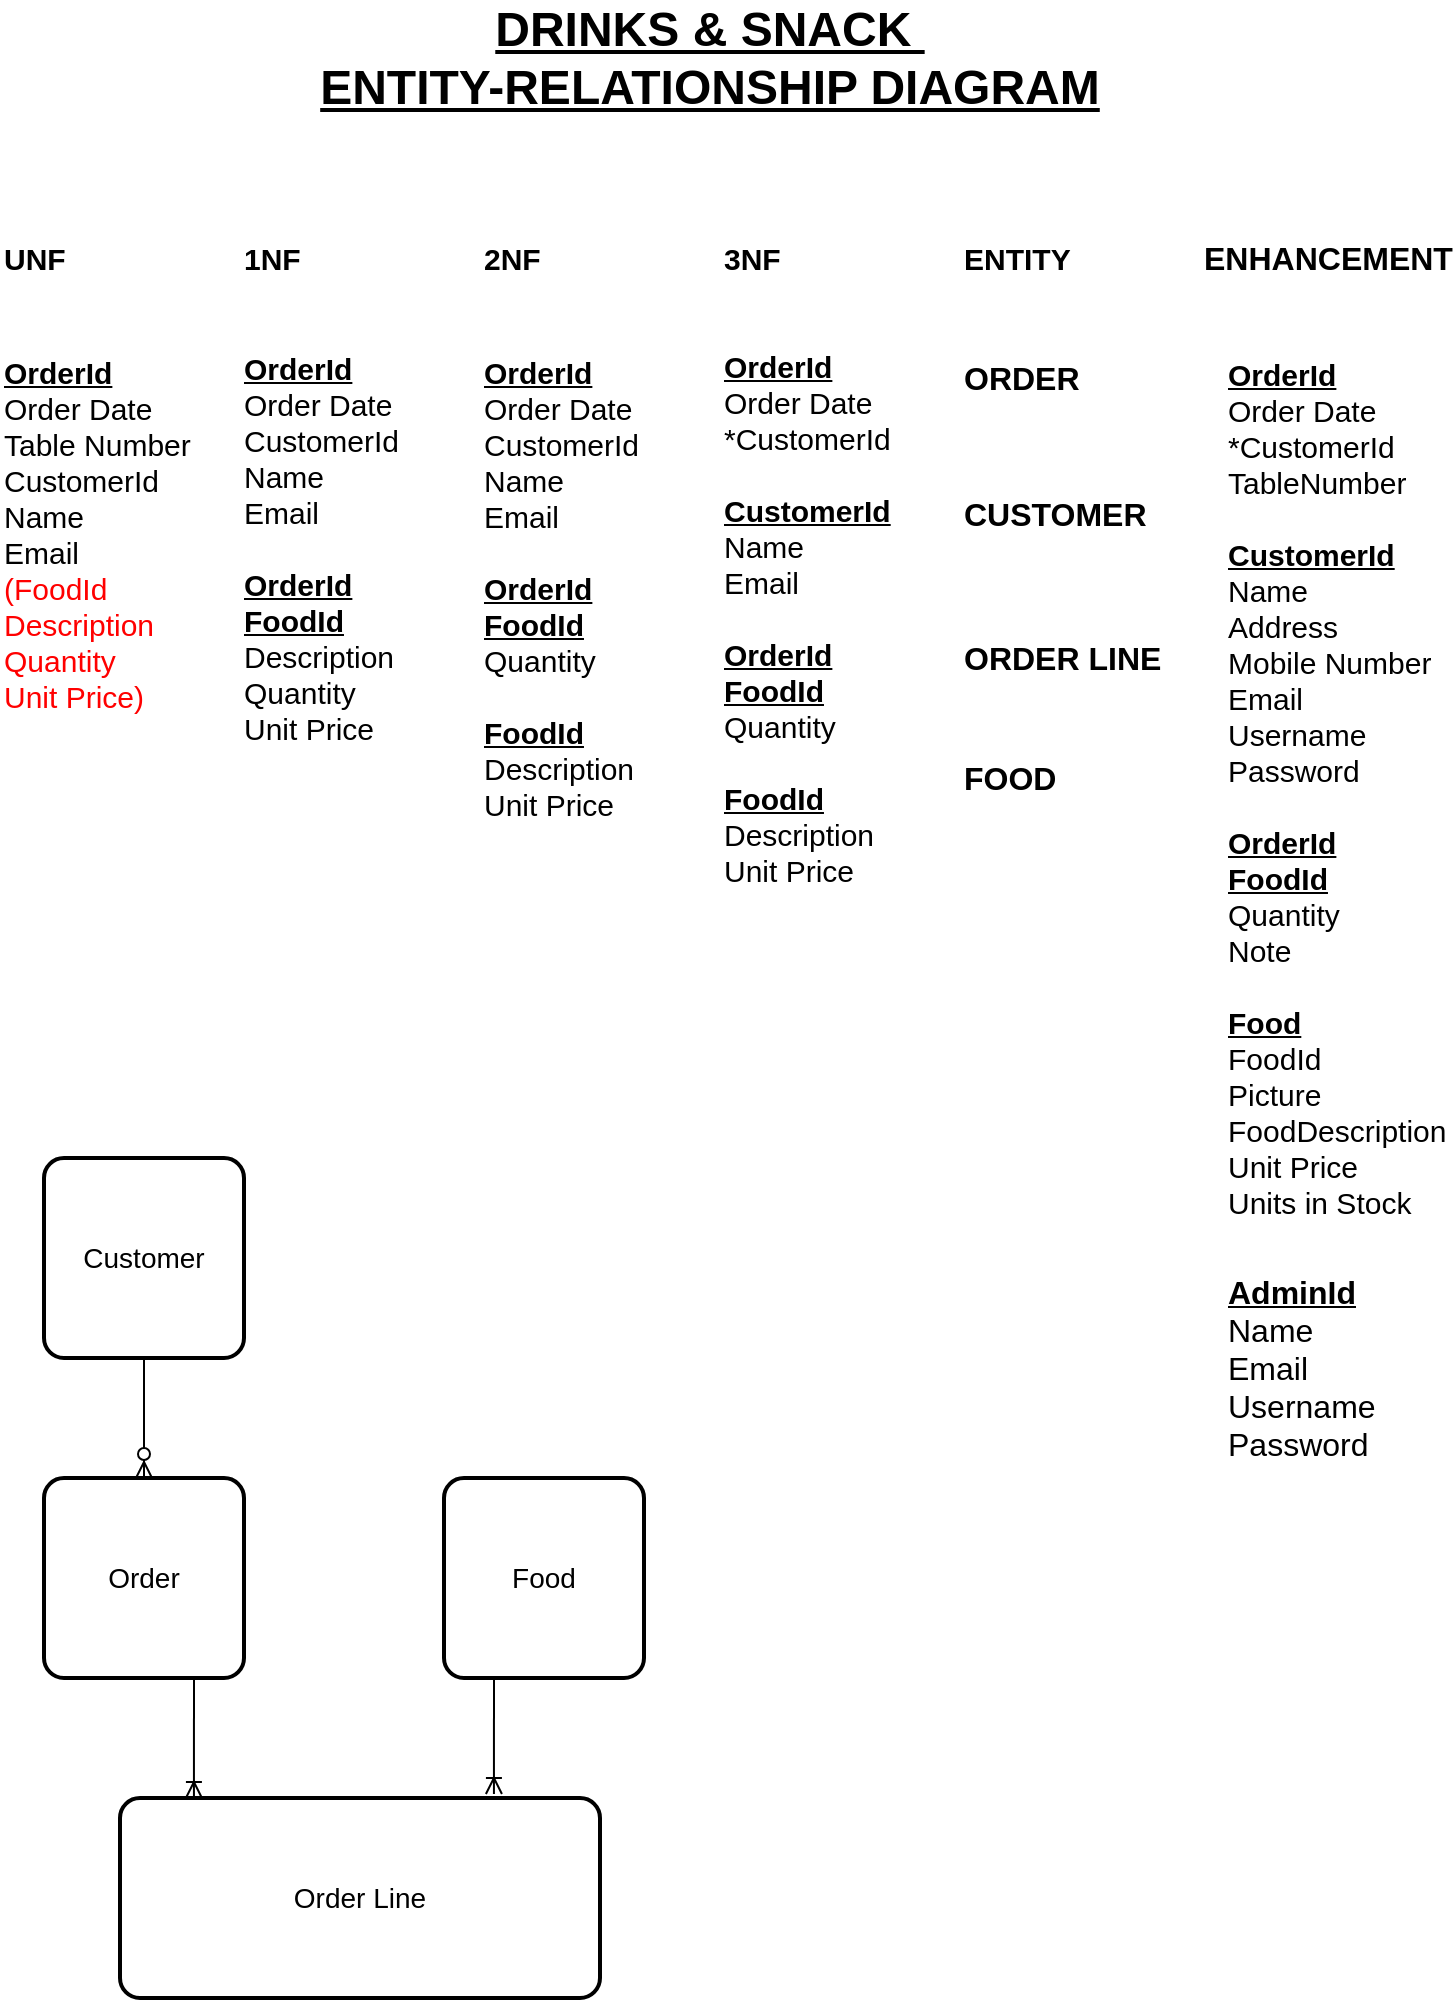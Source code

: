 <mxfile version="11.1.4" type="device"><diagram id="rZ6ef20fPeAuUFp2BuCy" name="Page-1"><mxGraphModel dx="1086" dy="829" grid="1" gridSize="10" guides="1" tooltips="1" connect="1" arrows="1" fold="1" page="1" pageScale="1" pageWidth="827" pageHeight="1169" math="0" shadow="0"><root><mxCell id="0"/><mxCell id="1" parent="0"/><mxCell id="N9IeAM7zRki7RgaIokGT-1" value="&lt;b&gt;&lt;font style=&quot;font-size: 24px&quot;&gt;&lt;u&gt;DRINKS &amp;amp; SNACK&amp;nbsp;&lt;br&gt;ENTITY-RELATIONSHIP DIAGRAM&lt;/u&gt;&lt;br&gt;&lt;/font&gt;&lt;/b&gt;" style="text;html=1;strokeColor=none;fillColor=none;align=center;verticalAlign=middle;whiteSpace=wrap;rounded=0;" parent="1" vertex="1"><mxGeometry x="208" y="40" width="410" height="20" as="geometry"/></mxCell><mxCell id="N9IeAM7zRki7RgaIokGT-2" value="&lt;font style=&quot;font-size: 15px;&quot;&gt;&lt;span style=&quot;font-size: 15px;&quot;&gt;UNF&lt;/span&gt;&lt;/font&gt;" style="text;html=1;strokeColor=none;fillColor=none;align=left;verticalAlign=middle;whiteSpace=wrap;rounded=0;fontSize=15;fontStyle=1" parent="1" vertex="1"><mxGeometry x="58" y="140" width="40" height="20" as="geometry"/></mxCell><mxCell id="N9IeAM7zRki7RgaIokGT-3" value="1NF" style="text;html=1;strokeColor=none;fillColor=none;align=left;verticalAlign=middle;whiteSpace=wrap;rounded=0;fontSize=15;fontStyle=1" parent="1" vertex="1"><mxGeometry x="178" y="140" width="40" height="20" as="geometry"/></mxCell><mxCell id="N9IeAM7zRki7RgaIokGT-4" value="2NF" style="text;html=1;strokeColor=none;fillColor=none;align=left;verticalAlign=middle;whiteSpace=wrap;rounded=0;fontSize=15;fontStyle=1" parent="1" vertex="1"><mxGeometry x="298" y="140" width="40" height="20" as="geometry"/></mxCell><mxCell id="N9IeAM7zRki7RgaIokGT-5" value="3NF" style="text;html=1;strokeColor=none;fillColor=none;align=left;verticalAlign=middle;whiteSpace=wrap;rounded=0;fontSize=15;fontStyle=1" parent="1" vertex="1"><mxGeometry x="418" y="140" width="40" height="20" as="geometry"/></mxCell><mxCell id="N9IeAM7zRki7RgaIokGT-6" value="ENTITY" style="text;html=1;strokeColor=none;fillColor=none;align=left;verticalAlign=middle;whiteSpace=wrap;rounded=0;fontSize=15;fontStyle=1" parent="1" vertex="1"><mxGeometry x="538" y="140" width="40" height="20" as="geometry"/></mxCell><mxCell id="N9IeAM7zRki7RgaIokGT-7" value="&lt;b&gt;&lt;u&gt;OrderId&lt;/u&gt;&lt;/b&gt;&lt;br&gt;Order Date&lt;br&gt;Table Number&lt;br&gt;CustomerId&lt;br&gt;Name&lt;br&gt;Email&lt;br&gt;&lt;font color=&quot;#ff0000&quot;&gt;(FoodId&lt;br&gt;Description&lt;br&gt;Quantity&lt;br&gt;Unit Price)&lt;/font&gt;" style="text;html=1;strokeColor=none;fillColor=none;align=left;verticalAlign=middle;whiteSpace=wrap;rounded=0;fontSize=15;" parent="1" vertex="1"><mxGeometry x="58" y="190" width="100" height="195" as="geometry"/></mxCell><mxCell id="N9IeAM7zRki7RgaIokGT-9" value="&lt;b&gt;&lt;u&gt;OrderId&lt;/u&gt;&lt;/b&gt;&lt;br&gt;Order Date&lt;br&gt;CustomerId&lt;br&gt;Name&lt;br&gt;Email&lt;br&gt;&lt;br&gt;&lt;b&gt;&lt;u&gt;OrderId&lt;br&gt;FoodId&lt;/u&gt;&lt;/b&gt;&lt;br&gt;Description&lt;br&gt;Quantity&lt;br&gt;Unit Price" style="text;html=1;strokeColor=none;fillColor=none;align=left;verticalAlign=middle;whiteSpace=wrap;rounded=0;fontSize=15;" parent="1" vertex="1"><mxGeometry x="178" y="200" width="120" height="190" as="geometry"/></mxCell><mxCell id="N9IeAM7zRki7RgaIokGT-10" value="&lt;b&gt;&lt;u&gt;OrderId&lt;/u&gt;&lt;/b&gt;&lt;br&gt;Order Date&lt;br&gt;CustomerId&lt;br&gt;Name&lt;br&gt;Email&lt;br&gt;&lt;br&gt;&lt;b&gt;&lt;u&gt;OrderId&lt;br&gt;FoodId&lt;/u&gt;&lt;/b&gt;&lt;br&gt;Quantity&lt;br&gt;&lt;br&gt;&lt;b&gt;&lt;u&gt;FoodId&lt;/u&gt;&lt;/b&gt;&lt;br&gt;Description&lt;br&gt;Unit Price" style="text;html=1;strokeColor=none;fillColor=none;align=left;verticalAlign=middle;whiteSpace=wrap;rounded=0;fontSize=15;" parent="1" vertex="1"><mxGeometry x="298" y="200" width="90" height="230" as="geometry"/></mxCell><mxCell id="N9IeAM7zRki7RgaIokGT-11" value="&lt;b&gt;&lt;u&gt;OrderId&lt;/u&gt;&lt;/b&gt;&lt;br&gt;Order Date&lt;br&gt;*CustomerId&lt;br&gt;&lt;br&gt;&lt;b&gt;&lt;u&gt;CustomerId&lt;/u&gt;&lt;/b&gt;&lt;br&gt;Name&lt;br&gt;Email&lt;br&gt;&lt;br&gt;&lt;b&gt;&lt;u&gt;OrderId&lt;br&gt;FoodId&lt;/u&gt;&lt;/b&gt;&lt;br&gt;Quantity&lt;br&gt;&lt;br&gt;&lt;b&gt;&lt;u&gt;FoodId&lt;/u&gt;&lt;/b&gt;&lt;br&gt;Description&lt;br&gt;Unit Price" style="text;html=1;strokeColor=none;fillColor=none;align=left;verticalAlign=middle;whiteSpace=wrap;rounded=0;fontSize=15;" parent="1" vertex="1"><mxGeometry x="418" y="200" width="90" height="260" as="geometry"/></mxCell><mxCell id="N9IeAM7zRki7RgaIokGT-12" value="ORDER" style="text;html=1;strokeColor=none;fillColor=none;align=left;verticalAlign=middle;whiteSpace=wrap;rounded=0;fontSize=16;fontStyle=1" parent="1" vertex="1"><mxGeometry x="538" y="200" width="40" height="20" as="geometry"/></mxCell><mxCell id="N9IeAM7zRki7RgaIokGT-13" value="CUSTOMER" style="text;html=1;strokeColor=none;fillColor=none;align=left;verticalAlign=middle;whiteSpace=wrap;rounded=0;fontSize=16;fontStyle=1" parent="1" vertex="1"><mxGeometry x="538" y="268" width="40" height="20" as="geometry"/></mxCell><mxCell id="N9IeAM7zRki7RgaIokGT-14" value="ORDER LINE" style="text;html=1;strokeColor=none;fillColor=none;align=left;verticalAlign=middle;whiteSpace=wrap;rounded=0;fontSize=16;fontStyle=1" parent="1" vertex="1"><mxGeometry x="538" y="340" width="110" height="20" as="geometry"/></mxCell><mxCell id="N9IeAM7zRki7RgaIokGT-15" value="FOOD" style="text;html=1;strokeColor=none;fillColor=none;align=left;verticalAlign=middle;whiteSpace=wrap;rounded=0;fontSize=16;fontStyle=1" parent="1" vertex="1"><mxGeometry x="538" y="400" width="40" height="20" as="geometry"/></mxCell><mxCell id="N9IeAM7zRki7RgaIokGT-18" value="&lt;b&gt;ENHANCEMENT&lt;/b&gt;" style="text;html=1;strokeColor=none;fillColor=none;align=left;verticalAlign=middle;whiteSpace=wrap;rounded=0;fontSize=16;" parent="1" vertex="1"><mxGeometry x="658" y="140" width="40" height="20" as="geometry"/></mxCell><mxCell id="N9IeAM7zRki7RgaIokGT-19" value="&lt;b&gt;&lt;u&gt;OrderId&lt;/u&gt;&lt;/b&gt;&lt;br&gt;Order Date&lt;br&gt;*CustomerId&lt;br&gt;TableNumber&lt;br&gt;&lt;br&gt;&lt;b&gt;&lt;u&gt;CustomerId&lt;/u&gt;&lt;/b&gt;&lt;br&gt;Name&lt;br&gt;Address&lt;br&gt;Mobile Number&lt;br&gt;Email&lt;br&gt;Username&lt;br&gt;Password&lt;br&gt;&lt;br&gt;&lt;b&gt;&lt;u&gt;OrderId&lt;br&gt;FoodId&lt;/u&gt;&lt;/b&gt;&lt;br&gt;Quantity&lt;br&gt;Note&lt;br&gt;&lt;br&gt;&lt;b&gt;&lt;u&gt;Food&lt;/u&gt;&lt;/b&gt;&lt;br&gt;FoodId&lt;br&gt;Picture&lt;br&gt;FoodDescription&lt;br&gt;Unit Price&lt;br&gt;Units in Stock" style="text;html=1;strokeColor=none;fillColor=none;align=left;verticalAlign=middle;whiteSpace=wrap;rounded=0;fontSize=15;" parent="1" vertex="1"><mxGeometry x="670" y="190" width="110" height="450" as="geometry"/></mxCell><mxCell id="N9IeAM7zRki7RgaIokGT-29" style="edgeStyle=orthogonalEdgeStyle;rounded=0;orthogonalLoop=1;jettySize=auto;html=1;exitX=0.5;exitY=1;exitDx=0;exitDy=0;entryX=0.5;entryY=0;entryDx=0;entryDy=0;fontSize=16;endArrow=ERzeroToMany;endFill=1;startArrow=none;startFill=0;" parent="1" source="N9IeAM7zRki7RgaIokGT-20" target="N9IeAM7zRki7RgaIokGT-21" edge="1"><mxGeometry relative="1" as="geometry"/></mxCell><mxCell id="N9IeAM7zRki7RgaIokGT-20" value="Customer" style="strokeWidth=2;rounded=1;arcSize=10;whiteSpace=wrap;html=1;align=center;fontSize=14;" parent="1" vertex="1"><mxGeometry x="80" y="600" width="100" height="100" as="geometry"/></mxCell><mxCell id="N9IeAM7zRki7RgaIokGT-32" style="edgeStyle=orthogonalEdgeStyle;rounded=0;orthogonalLoop=1;jettySize=auto;html=1;exitX=0.75;exitY=1;exitDx=0;exitDy=0;entryX=0.154;entryY=0;entryDx=0;entryDy=0;entryPerimeter=0;startArrow=none;startFill=0;endArrow=ERoneToMany;endFill=0;fontSize=16;" parent="1" source="N9IeAM7zRki7RgaIokGT-21" target="N9IeAM7zRki7RgaIokGT-22" edge="1"><mxGeometry relative="1" as="geometry"/></mxCell><mxCell id="N9IeAM7zRki7RgaIokGT-21" value="Order" style="strokeWidth=2;rounded=1;arcSize=10;whiteSpace=wrap;html=1;align=center;fontSize=14;" parent="1" vertex="1"><mxGeometry x="80" y="760" width="100" height="100" as="geometry"/></mxCell><mxCell id="N9IeAM7zRki7RgaIokGT-22" value="Order Line" style="strokeWidth=2;rounded=1;arcSize=10;whiteSpace=wrap;html=1;align=center;fontSize=14;" parent="1" vertex="1"><mxGeometry x="118" y="920" width="240" height="100" as="geometry"/></mxCell><mxCell id="N9IeAM7zRki7RgaIokGT-31" style="edgeStyle=orthogonalEdgeStyle;rounded=0;orthogonalLoop=1;jettySize=auto;html=1;exitX=0.25;exitY=1;exitDx=0;exitDy=0;entryX=0.779;entryY=-0.02;entryDx=0;entryDy=0;entryPerimeter=0;fontSize=16;endArrow=ERoneToMany;endFill=0;" parent="1" source="N9IeAM7zRki7RgaIokGT-23" target="N9IeAM7zRki7RgaIokGT-22" edge="1"><mxGeometry relative="1" as="geometry"/></mxCell><mxCell id="N9IeAM7zRki7RgaIokGT-23" value="Food" style="strokeWidth=2;rounded=1;arcSize=10;whiteSpace=wrap;html=1;align=center;fontSize=14;" parent="1" vertex="1"><mxGeometry x="280" y="760" width="100" height="100" as="geometry"/></mxCell><mxCell id="N9IeAM7zRki7RgaIokGT-24" value="&lt;b&gt;&lt;br&gt;&lt;/b&gt;" style="text;html=1;strokeColor=none;fillColor=none;align=left;verticalAlign=middle;whiteSpace=wrap;rounded=0;fontSize=16;" parent="1" vertex="1"><mxGeometry x="660" y="610" width="40" height="20" as="geometry"/></mxCell><mxCell id="N9IeAM7zRki7RgaIokGT-25" value="&lt;b&gt;&lt;u&gt;AdminId&lt;/u&gt;&lt;/b&gt;&lt;br&gt;Name&lt;br&gt;Email&lt;br&gt;Username&lt;br&gt;Password" style="text;html=1;strokeColor=none;fillColor=none;align=left;verticalAlign=middle;whiteSpace=wrap;rounded=0;fontSize=16;" parent="1" vertex="1"><mxGeometry x="670" y="660" width="70" height="90" as="geometry"/></mxCell></root></mxGraphModel></diagram></mxfile>